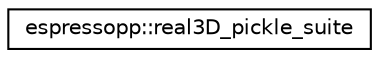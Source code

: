 digraph G
{
  edge [fontname="Helvetica",fontsize="10",labelfontname="Helvetica",labelfontsize="10"];
  node [fontname="Helvetica",fontsize="10",shape=record];
  rankdir="LR";
  Node1 [label="espressopp::real3D_pickle_suite",height=0.2,width=0.4,color="black", fillcolor="white", style="filled",URL="$structespressopp_1_1real3D__pickle__suite.html"];
}
